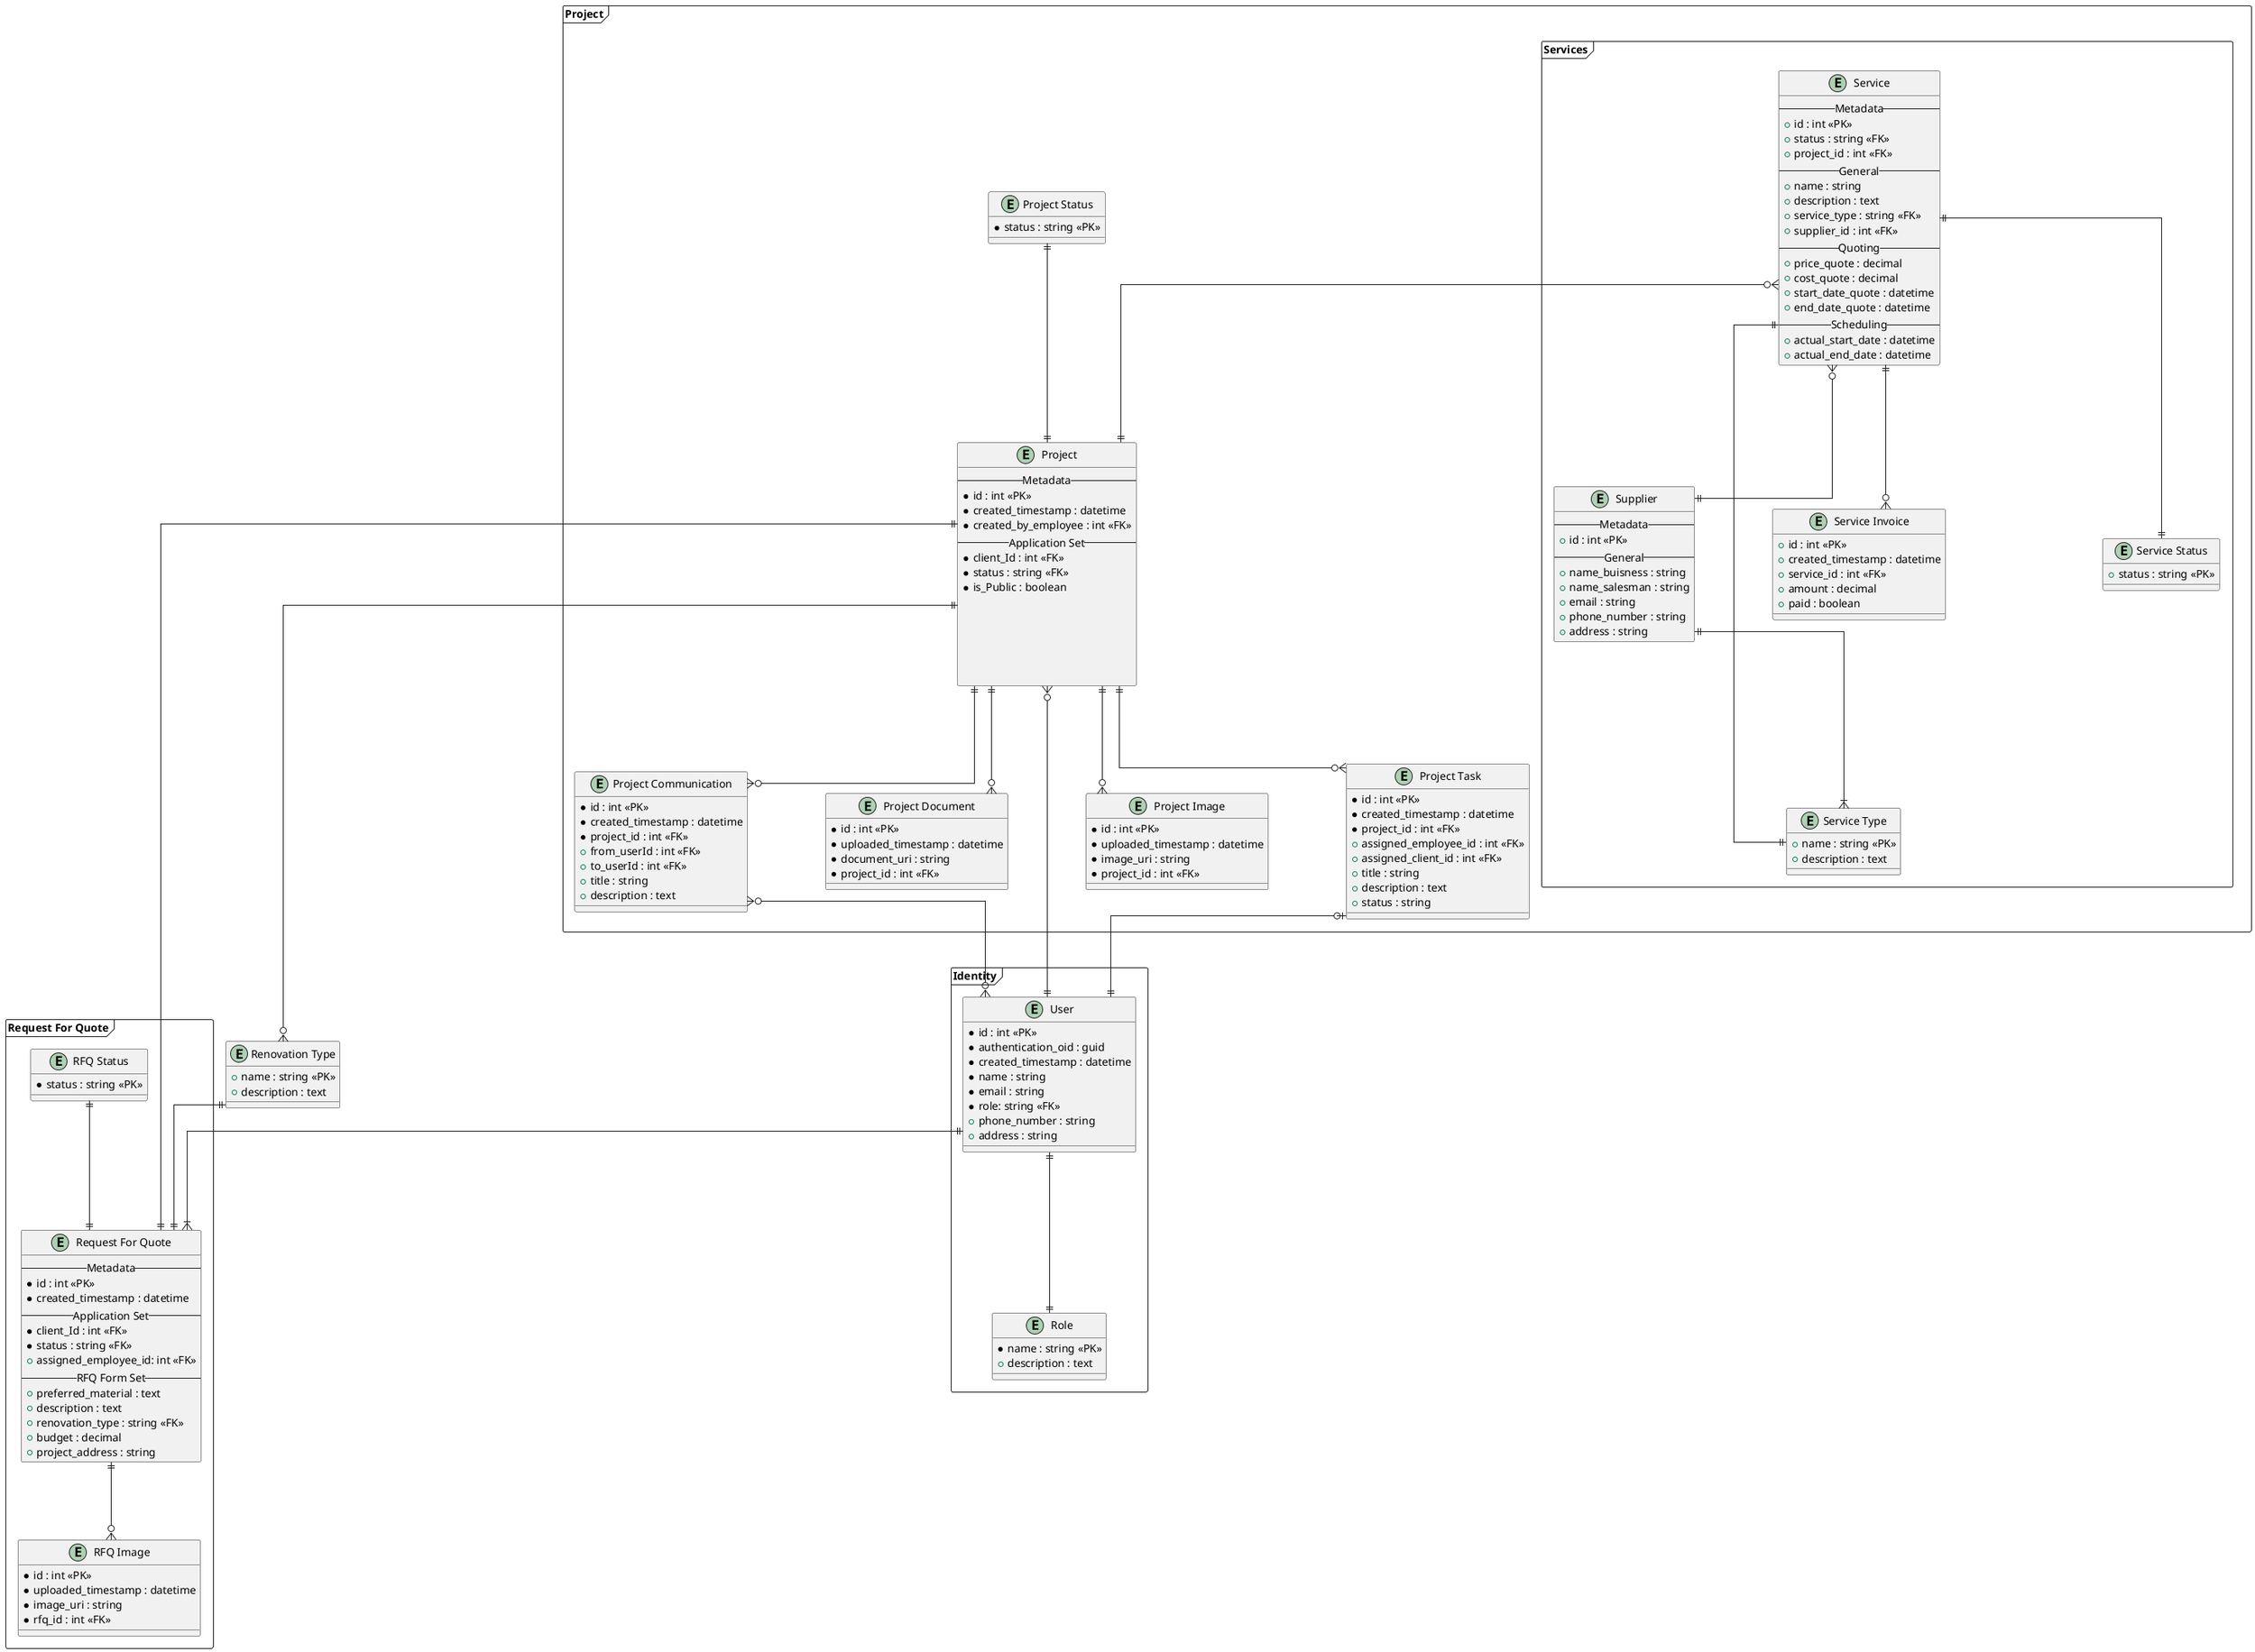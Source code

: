 @startuml

skinparam linetype ortho
skinparam nodesep 100
skinparam ranksep 100
top to bottom direction

entity "Renovation Type" as RenovationType {
  +name : string <<PK>>
  +description : text
}


package "Identity" <<frame>> {
    entity "User" as User {
    *id : int <<PK>>
    *authentication_oid : guid
    *created_timestamp : datetime
    *name : string
    *email : string
    *role: string <<FK>>
    +phone_number : string
    +address : string
    }

    entity "Role" as UserRole {
    *name : string <<PK>>
    +description : text
    }

    User ||--|| UserRole
}

package "Request For Quote" <<frame>> {
    entity "Request For Quote" as RFQ {
    -- Metadata --
    *id : int <<PK>>
    *created_timestamp : datetime
    -- Application Set --
    *client_Id : int <<FK>>
    *status : string <<FK>>
    +assigned_employee_id: int <<FK>>
    -- RFQ Form Set --
    +preferred_material : text
    +description : text
    +renovation_type : string <<FK>>
    +budget : decimal
    +project_address : string
    }

    entity "RFQ Image" as RFQImage {
    *id : int <<PK>>
    *uploaded_timestamp : datetime
    *image_uri : string
    *rfq_id : int <<FK>>
    }

    entity "RFQ Status" as RFQStatus {
    *status : string <<PK>>
    }

    User ||--|{ RFQ
    RenovationType ||--|| RFQ
    RFQ ||--o{ RFQImage
    RFQStatus ||--|| RFQ
} 

package "Project" <<frame>> {
    entity "Project Status" as ProjectStatus {
    *status : string <<PK>>
    }

    entity "Project" as Project {
    -- Metadata --
    *id : int <<PK>> 
    *created_timestamp : datetime
    *created_by_employee : int <<FK>>
    -- Application Set --
    *client_Id : int <<FK>>
    *status : string <<FK>>
    *is_Public : boolean






    }
    package "Services" <<frame>> {
        entity "Service Type" as ServiceType {
            +name : string <<PK>>
            +description : text
        }
        entity "Service Status" as ServiceStatus {
            +status : string <<PK>>
        }
        entity "Service" as Service {
            -- Metadata --
            +id : int <<PK>>
            +status : string <<FK>>
            +project_id : int <<FK>>
            -- General --
            +name : string
            +description : text
            +service_type : string <<FK>>
            +supplier_id : int <<FK>>
            -- Quoting --
            +price_quote : decimal
            +cost_quote : decimal
            +start_date_quote : datetime
            +end_date_quote : datetime
            -- Scheduling --
            +actual_start_date : datetime
            +actual_end_date : datetime
        }
        entity "Supplier" as Supplier {
            -- Metadata --
            +id : int <<PK>>
            -- General --
            +name_buisness : string
            +name_salesman : string
            +email : string
            +phone_number : string
            +address : string
        }

        entity "Service Invoice" as ServiceInvoice {
            +id : int <<PK>>
            +created_timestamp : datetime
            +service_id : int <<FK>>
            +amount : decimal
            +paid : boolean
        }

        Service ||--o{ ServiceInvoice        
        Service ||--|| ServiceType
        Service ||--|| ServiceStatus
        Service }o--|| Supplier
        Supplier ||--|{ ServiceType

    }

    entity "Project Image" as ProjectImage {
        *id : int <<PK>>
        *uploaded_timestamp : datetime
        *image_uri : string
        *project_id : int <<FK>>
    }

    entity "Project Task" as ProjectTask {
        *id : int <<PK>>
        *created_timestamp : datetime
        *project_id : int <<FK>>
        +assigned_employee_id : int <<FK>>
        +assigned_client_id : int <<FK>>
        +title : string
        +description : text
        +status : string
    }
    
    entity "Project Communication" as ProjectCommunication {
        *id : int <<PK>>
        *created_timestamp : datetime
        *project_id : int <<FK>>
        +from_userId : int <<FK>>
        +to_userId : int <<FK>>
        +title : string
        +description : text
    }

    entity "Project Document" as ProjectDocument {
        *id : int <<PK>>
        *uploaded_timestamp : datetime
        *document_uri : string
        *project_id : int <<FK>>
    }

    Project ||--o{ ProjectCommunication
    ProjectCommunication }o--o{ User
    Project ||--o{ ProjectTask
    ProjectTask |o--|| User
    Project||--o{ ProjectDocument
    Project||--o{ ProjectImage
    ProjectStatus ||--|| Project
    User ||--o{ Project
    Project ||--|| RFQ
    Service }o--|| Project
    Project ||--o{ RenovationType
}














@enduml
